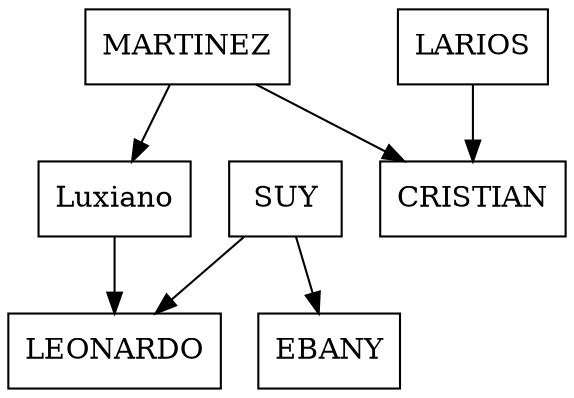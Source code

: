 digraph G {
node [shape=record];
Luxiano;
Luxiano->LEONARDO MARTINEZ;
LEONARDO MARTINEZ;
LEONARDO MARTINEZ->CRISTIAN SUY;
LEONARDO MARTINEZ->Luxiano;
CRISTIAN SUY;
CRISTIAN SUY->EBANY LARIOS;
CRISTIAN SUY->LEONARDO MARTINEZ;
EBANY LARIOS;
EBANY LARIOS->CRISTIAN SUY;
}